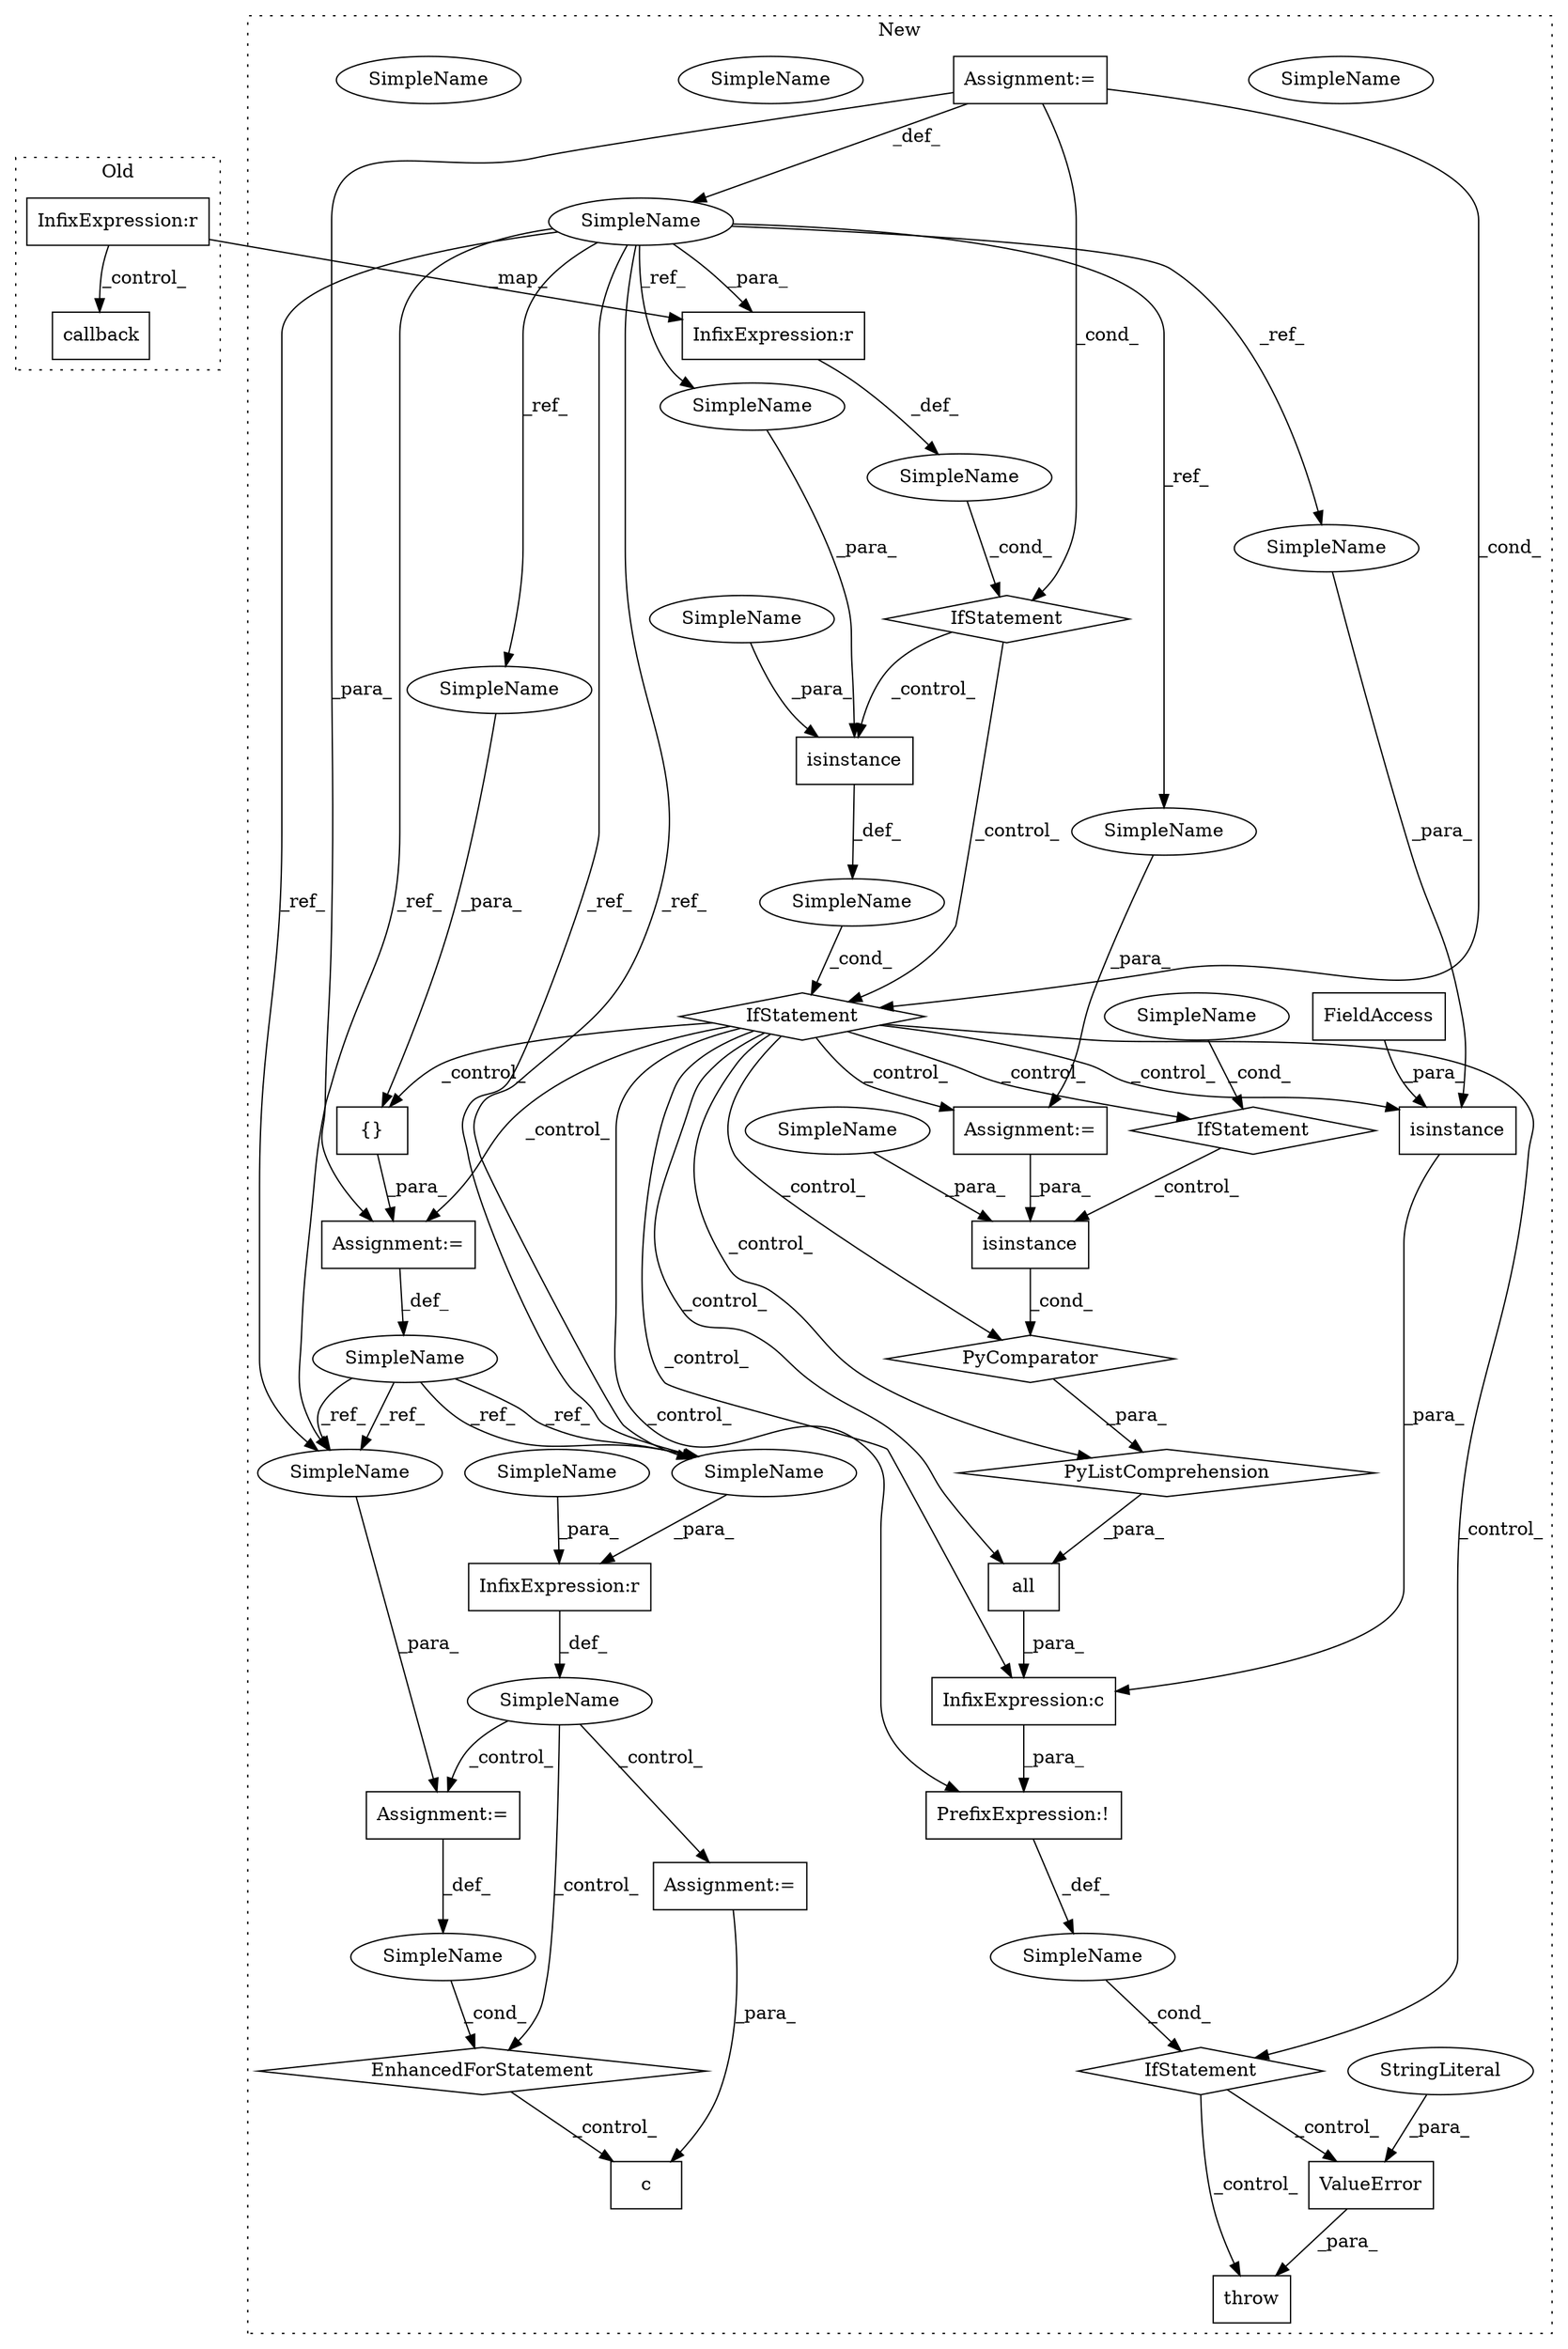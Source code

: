 digraph G {
subgraph cluster0 {
1 [label="callback" a="32" s="2963,3006" l="9,1" shape="box"];
20 [label="InfixExpression:r" a="27" s="2941" l="4" shape="box"];
label = "Old";
style="dotted";
}
subgraph cluster1 {
2 [label="PyComparator" a="113" s="2002" l="24" shape="diamond"];
3 [label="all" a="32" s="1899,2034" l="17,-5" shape="box"];
4 [label="isinstance" a="32" s="1916,1937" l="11,1" shape="box"];
5 [label="PrefixExpression:!" a="38" s="1868" l="1" shape="box"];
6 [label="InfixExpression:c" a="27" s="1895" l="4" shape="box"];
7 [label="SimpleName" a="42" s="" l="" shape="ellipse"];
8 [label="{}" a="4" s="1832,1841" l="1,1" shape="box"];
9 [label="c" a="32" s="6811,6821" l="2,1" shape="box"];
10 [label="SimpleName" a="42" s="" l="" shape="ellipse"];
11 [label="EnhancedForStatement" a="70" s="6720,6797" l="61,2" shape="diamond"];
12 [label="SimpleName" a="42" s="" l="" shape="ellipse"];
13 [label="SimpleName" a="42" s="6785" l="1" shape="ellipse"];
14 [label="isinstance" a="32" s="1773,1801" l="11,1" shape="box"];
15 [label="SimpleName" a="42" s="1583" l="8" shape="ellipse"];
16 [label="isinstance" a="32" s="1870,1894" l="11,1" shape="box"];
17 [label="PyListComprehension" a="109" s="1916" l="118" shape="diamond"];
18 [label="InfixExpression:r" a="27" s="6645" l="4" shape="box"];
19 [label="InfixExpression:r" a="27" s="1751" l="4" shape="box"];
21 [label="throw" a="53" s="2042" l="6" shape="box"];
22 [label="SimpleName" a="42" s="2021" l="5" shape="ellipse"];
23 [label="IfStatement" a="25" s="2002" l="24" shape="diamond"];
24 [label="SimpleName" a="42" s="" l="" shape="ellipse"];
25 [label="IfStatement" a="25" s="1864,2030" l="4,2" shape="diamond"];
26 [label="FieldAccess" a="22" s="1890" l="4" shape="box"];
27 [label="IfStatement" a="25" s="1739,1759" l="4,2" shape="diamond"];
28 [label="ValueError" a="32" s="2048,2121" l="11,1" shape="box"];
29 [label="IfStatement" a="25" s="1769,1802" l="4,2" shape="diamond"];
30 [label="SimpleName" a="42" s="1814" l="8" shape="ellipse"];
31 [label="Assignment:=" a="7" s="6720,6797" l="61,2" shape="box"];
32 [label="Assignment:=" a="7" s="1583" l="8" shape="box"];
33 [label="Assignment:=" a="7" s="6673" l="1" shape="box"];
34 [label="Assignment:=" a="7" s="2002" l="24" shape="box"];
35 [label="Assignment:=" a="7" s="1822" l="1" shape="box"];
36 [label="StringLiteral" a="45" s="2059" l="62" shape="ellipse"];
37 [label="SimpleName" a="42" s="2021" l="5" shape="ellipse"];
38 [label="SimpleName" a="42" s="6789" l="8" shape="ellipse"];
39 [label="SimpleName" a="42" s="6637" l="8" shape="ellipse"];
40 [label="SimpleName" a="42" s="1929" l="8" shape="ellipse"];
41 [label="SimpleName" a="42" s="1793" l="8" shape="ellipse"];
42 [label="SimpleName" a="42" s="6649" l="4" shape="ellipse"];
43 [label="SimpleName" a="42" s="1881" l="8" shape="ellipse"];
44 [label="SimpleName" a="42" s="6637" l="8" shape="ellipse"];
45 [label="SimpleName" a="42" s="1784" l="8" shape="ellipse"];
46 [label="SimpleName" a="42" s="1833" l="8" shape="ellipse"];
47 [label="SimpleName" a="42" s="6789" l="8" shape="ellipse"];
48 [label="SimpleName" a="42" s="2009" l="8" shape="ellipse"];
label = "New";
style="dotted";
}
2 -> 17 [label="_para_"];
3 -> 6 [label="_para_"];
4 -> 2 [label="_cond_"];
5 -> 24 [label="_def_"];
6 -> 5 [label="_para_"];
7 -> 27 [label="_cond_"];
8 -> 35 [label="_para_"];
10 -> 11 [label="_control_"];
10 -> 33 [label="_control_"];
10 -> 31 [label="_control_"];
11 -> 9 [label="_control_"];
12 -> 29 [label="_cond_"];
13 -> 11 [label="_cond_"];
14 -> 12 [label="_def_"];
15 -> 19 [label="_para_"];
15 -> 43 [label="_ref_"];
15 -> 45 [label="_ref_"];
15 -> 48 [label="_ref_"];
15 -> 44 [label="_ref_"];
15 -> 44 [label="_ref_"];
15 -> 46 [label="_ref_"];
15 -> 47 [label="_ref_"];
15 -> 47 [label="_ref_"];
16 -> 6 [label="_para_"];
17 -> 3 [label="_para_"];
18 -> 10 [label="_def_"];
19 -> 7 [label="_def_"];
20 -> 19 [label="_map_"];
20 -> 1 [label="_control_"];
23 -> 4 [label="_control_"];
24 -> 25 [label="_cond_"];
25 -> 28 [label="_control_"];
25 -> 21 [label="_control_"];
26 -> 16 [label="_para_"];
27 -> 29 [label="_control_"];
27 -> 14 [label="_control_"];
28 -> 21 [label="_para_"];
29 -> 2 [label="_control_"];
29 -> 16 [label="_control_"];
29 -> 23 [label="_control_"];
29 -> 25 [label="_control_"];
29 -> 17 [label="_control_"];
29 -> 35 [label="_control_"];
29 -> 5 [label="_control_"];
29 -> 8 [label="_control_"];
29 -> 6 [label="_control_"];
29 -> 34 [label="_control_"];
29 -> 3 [label="_control_"];
30 -> 44 [label="_ref_"];
30 -> 44 [label="_ref_"];
30 -> 47 [label="_ref_"];
30 -> 47 [label="_ref_"];
31 -> 13 [label="_def_"];
32 -> 29 [label="_cond_"];
32 -> 35 [label="_para_"];
32 -> 15 [label="_def_"];
32 -> 27 [label="_cond_"];
33 -> 9 [label="_para_"];
34 -> 4 [label="_para_"];
35 -> 30 [label="_def_"];
36 -> 28 [label="_para_"];
37 -> 23 [label="_cond_"];
40 -> 4 [label="_para_"];
41 -> 14 [label="_para_"];
42 -> 18 [label="_para_"];
43 -> 16 [label="_para_"];
44 -> 18 [label="_para_"];
45 -> 14 [label="_para_"];
46 -> 8 [label="_para_"];
47 -> 31 [label="_para_"];
48 -> 34 [label="_para_"];
}